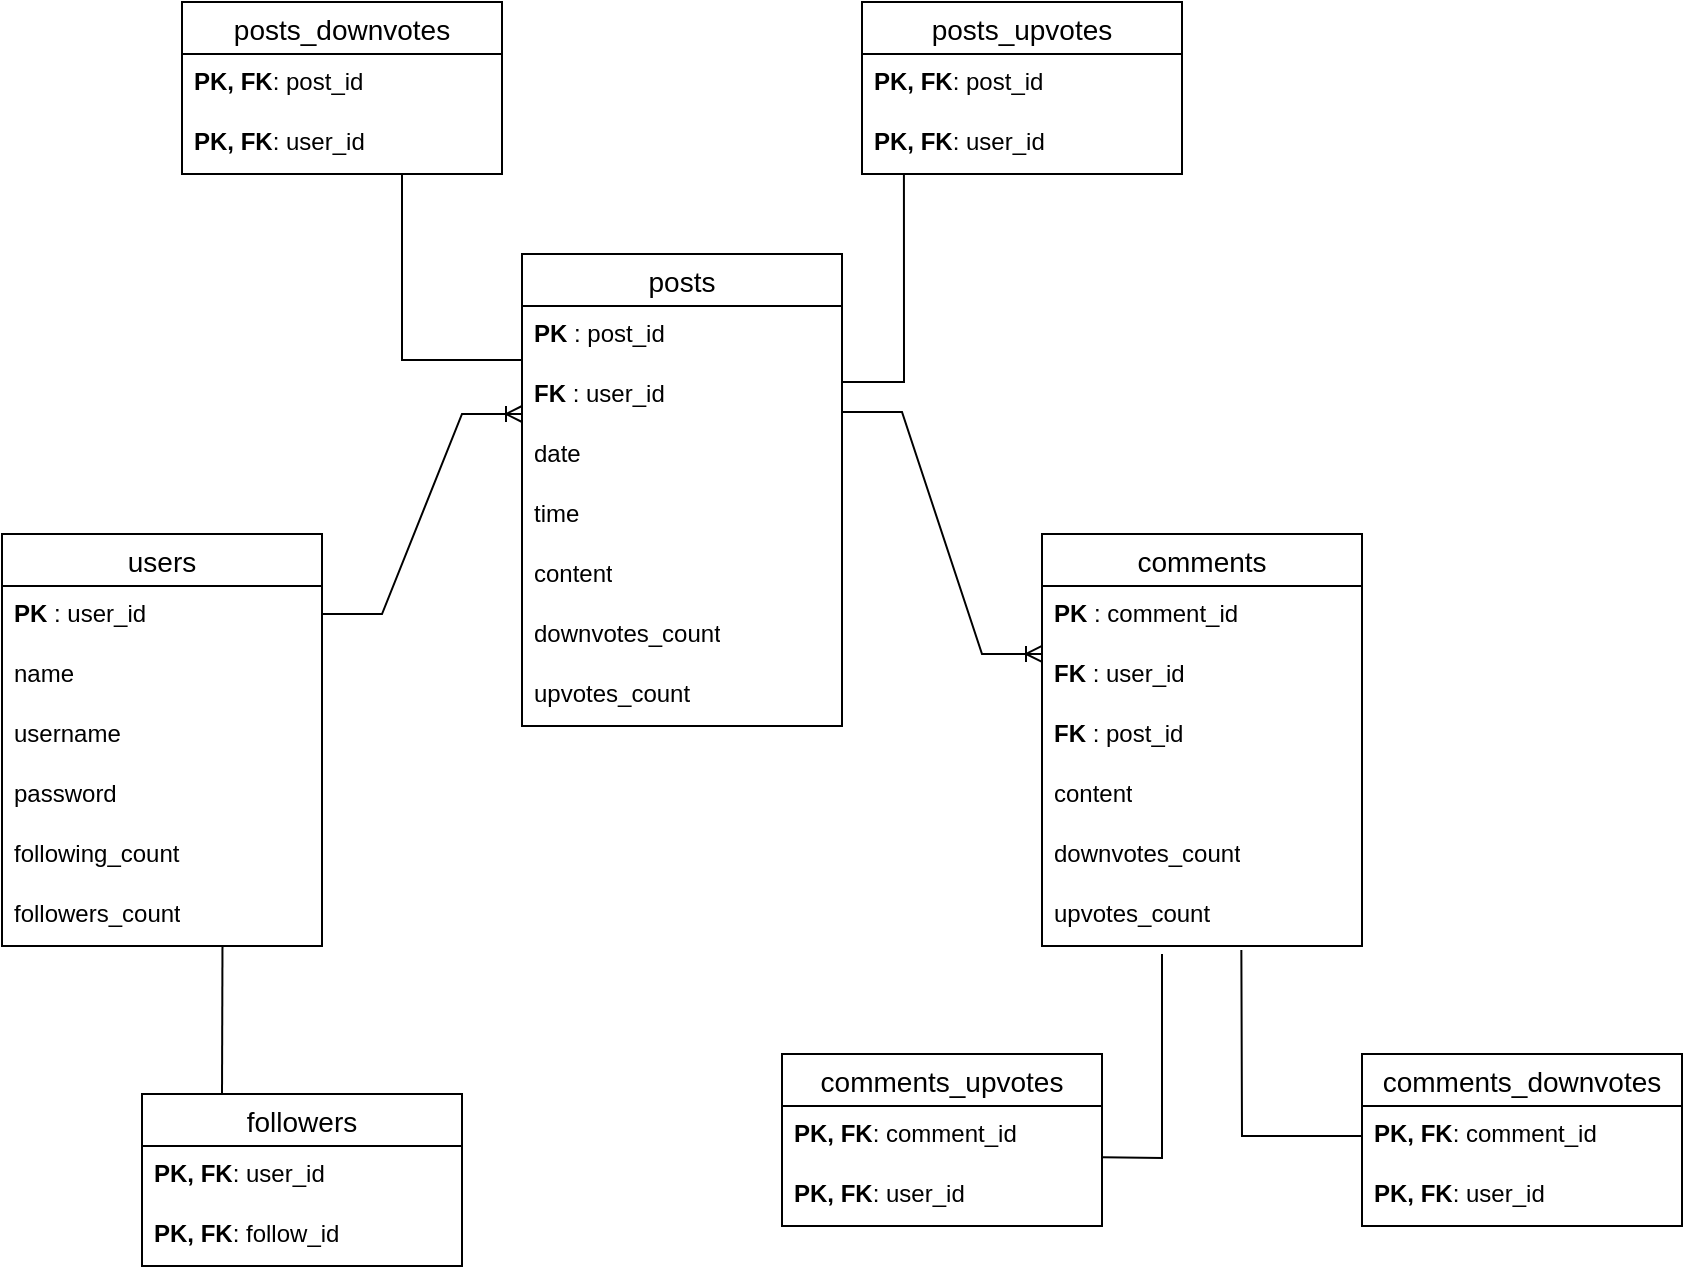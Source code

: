 <mxfile version="21.2.3" type="github">
  <diagram name="Page-1" id="hdzdoTHbkldtGqQrxv1H">
    <mxGraphModel dx="200" dy="1681" grid="1" gridSize="10" guides="1" tooltips="1" connect="1" arrows="1" fold="1" page="1" pageScale="1" pageWidth="850" pageHeight="1100" math="0" shadow="0">
      <root>
        <mxCell id="0" />
        <mxCell id="1" parent="0" />
        <mxCell id="ukXCVvoWHiqoFc2xW9A7-257" value="posts_upvotes" style="swimlane;fontStyle=0;childLayout=stackLayout;horizontal=1;startSize=26;horizontalStack=0;resizeParent=1;resizeParentMax=0;resizeLast=0;collapsible=1;marginBottom=0;align=center;fontSize=14;" vertex="1" parent="1">
          <mxGeometry x="1740" y="-180" width="160" height="86" as="geometry" />
        </mxCell>
        <mxCell id="ukXCVvoWHiqoFc2xW9A7-258" value="&lt;b&gt;PK, FK&lt;/b&gt;: post_id" style="text;strokeColor=none;fillColor=none;spacingLeft=4;spacingRight=4;overflow=hidden;rotatable=0;points=[[0,0.5],[1,0.5]];portConstraint=eastwest;fontSize=12;whiteSpace=wrap;html=1;" vertex="1" parent="ukXCVvoWHiqoFc2xW9A7-257">
          <mxGeometry y="26" width="160" height="30" as="geometry" />
        </mxCell>
        <mxCell id="ukXCVvoWHiqoFc2xW9A7-259" value="&lt;b&gt;PK, FK&lt;/b&gt;: user_id" style="text;strokeColor=none;fillColor=none;spacingLeft=4;spacingRight=4;overflow=hidden;rotatable=0;points=[[0,0.5],[1,0.5]];portConstraint=eastwest;fontSize=12;whiteSpace=wrap;html=1;" vertex="1" parent="ukXCVvoWHiqoFc2xW9A7-257">
          <mxGeometry y="56" width="160" height="30" as="geometry" />
        </mxCell>
        <mxCell id="ukXCVvoWHiqoFc2xW9A7-261" value="posts_downvotes" style="swimlane;fontStyle=0;childLayout=stackLayout;horizontal=1;startSize=26;horizontalStack=0;resizeParent=1;resizeParentMax=0;resizeLast=0;collapsible=1;marginBottom=0;align=center;fontSize=14;" vertex="1" parent="1">
          <mxGeometry x="1400" y="-180" width="160" height="86" as="geometry" />
        </mxCell>
        <mxCell id="ukXCVvoWHiqoFc2xW9A7-262" value="&lt;b&gt;PK, FK&lt;/b&gt;: post_id" style="text;strokeColor=none;fillColor=none;spacingLeft=4;spacingRight=4;overflow=hidden;rotatable=0;points=[[0,0.5],[1,0.5]];portConstraint=eastwest;fontSize=12;whiteSpace=wrap;html=1;" vertex="1" parent="ukXCVvoWHiqoFc2xW9A7-261">
          <mxGeometry y="26" width="160" height="30" as="geometry" />
        </mxCell>
        <mxCell id="ukXCVvoWHiqoFc2xW9A7-263" value="&lt;b&gt;PK, FK&lt;/b&gt;: user_id" style="text;strokeColor=none;fillColor=none;spacingLeft=4;spacingRight=4;overflow=hidden;rotatable=0;points=[[0,0.5],[1,0.5]];portConstraint=eastwest;fontSize=12;whiteSpace=wrap;html=1;" vertex="1" parent="ukXCVvoWHiqoFc2xW9A7-261">
          <mxGeometry y="56" width="160" height="30" as="geometry" />
        </mxCell>
        <mxCell id="ukXCVvoWHiqoFc2xW9A7-264" value="comments_upvotes" style="swimlane;fontStyle=0;childLayout=stackLayout;horizontal=1;startSize=26;horizontalStack=0;resizeParent=1;resizeParentMax=0;resizeLast=0;collapsible=1;marginBottom=0;align=center;fontSize=14;" vertex="1" parent="1">
          <mxGeometry x="1700" y="346" width="160" height="86" as="geometry" />
        </mxCell>
        <mxCell id="ukXCVvoWHiqoFc2xW9A7-265" value="&lt;b&gt;PK, FK&lt;/b&gt;: comment_id" style="text;strokeColor=none;fillColor=none;spacingLeft=4;spacingRight=4;overflow=hidden;rotatable=0;points=[[0,0.5],[1,0.5]];portConstraint=eastwest;fontSize=12;whiteSpace=wrap;html=1;" vertex="1" parent="ukXCVvoWHiqoFc2xW9A7-264">
          <mxGeometry y="26" width="160" height="30" as="geometry" />
        </mxCell>
        <mxCell id="ukXCVvoWHiqoFc2xW9A7-266" value="&lt;b&gt;PK, FK&lt;/b&gt;: user_id" style="text;strokeColor=none;fillColor=none;spacingLeft=4;spacingRight=4;overflow=hidden;rotatable=0;points=[[0,0.5],[1,0.5]];portConstraint=eastwest;fontSize=12;whiteSpace=wrap;html=1;" vertex="1" parent="ukXCVvoWHiqoFc2xW9A7-264">
          <mxGeometry y="56" width="160" height="30" as="geometry" />
        </mxCell>
        <mxCell id="ukXCVvoWHiqoFc2xW9A7-270" value="followers" style="swimlane;fontStyle=0;childLayout=stackLayout;horizontal=1;startSize=26;horizontalStack=0;resizeParent=1;resizeParentMax=0;resizeLast=0;collapsible=1;marginBottom=0;align=center;fontSize=14;" vertex="1" parent="1">
          <mxGeometry x="1380" y="366" width="160" height="86" as="geometry">
            <mxRectangle x="290" y="-220" width="100" height="30" as="alternateBounds" />
          </mxGeometry>
        </mxCell>
        <mxCell id="ukXCVvoWHiqoFc2xW9A7-271" value="&lt;b&gt;PK, FK&lt;/b&gt;: user_id" style="text;strokeColor=none;fillColor=none;spacingLeft=4;spacingRight=4;overflow=hidden;rotatable=0;points=[[0,0.5],[1,0.5]];portConstraint=eastwest;fontSize=12;whiteSpace=wrap;html=1;" vertex="1" parent="ukXCVvoWHiqoFc2xW9A7-270">
          <mxGeometry y="26" width="160" height="30" as="geometry" />
        </mxCell>
        <mxCell id="ukXCVvoWHiqoFc2xW9A7-272" value="&lt;b&gt;PK, FK&lt;/b&gt;: follow_id" style="text;strokeColor=none;fillColor=none;spacingLeft=4;spacingRight=4;overflow=hidden;rotatable=0;points=[[0,0.5],[1,0.5]];portConstraint=eastwest;fontSize=12;whiteSpace=wrap;html=1;" vertex="1" parent="ukXCVvoWHiqoFc2xW9A7-270">
          <mxGeometry y="56" width="160" height="30" as="geometry" />
        </mxCell>
        <mxCell id="ukXCVvoWHiqoFc2xW9A7-297" value="users" style="swimlane;fontStyle=0;childLayout=stackLayout;horizontal=1;startSize=26;horizontalStack=0;resizeParent=1;resizeParentMax=0;resizeLast=0;collapsible=1;marginBottom=0;align=center;fontSize=14;" vertex="1" parent="1">
          <mxGeometry x="1310" y="86" width="160" height="206" as="geometry">
            <mxRectangle x="180" y="820" width="70" height="30" as="alternateBounds" />
          </mxGeometry>
        </mxCell>
        <mxCell id="ukXCVvoWHiqoFc2xW9A7-298" value="&lt;b&gt;PK&lt;/b&gt;&amp;nbsp;: user_id" style="text;strokeColor=none;fillColor=none;spacingLeft=4;spacingRight=4;overflow=hidden;rotatable=0;points=[[0,0.5],[1,0.5]];portConstraint=eastwest;fontSize=12;whiteSpace=wrap;html=1;" vertex="1" parent="ukXCVvoWHiqoFc2xW9A7-297">
          <mxGeometry y="26" width="160" height="30" as="geometry" />
        </mxCell>
        <mxCell id="ukXCVvoWHiqoFc2xW9A7-299" value="name" style="text;strokeColor=none;fillColor=none;spacingLeft=4;spacingRight=4;overflow=hidden;rotatable=0;points=[[0,0.5],[1,0.5]];portConstraint=eastwest;fontSize=12;whiteSpace=wrap;html=1;" vertex="1" parent="ukXCVvoWHiqoFc2xW9A7-297">
          <mxGeometry y="56" width="160" height="30" as="geometry" />
        </mxCell>
        <mxCell id="ukXCVvoWHiqoFc2xW9A7-300" value="username" style="text;strokeColor=none;fillColor=none;spacingLeft=4;spacingRight=4;overflow=hidden;rotatable=0;points=[[0,0.5],[1,0.5]];portConstraint=eastwest;fontSize=12;whiteSpace=wrap;html=1;" vertex="1" parent="ukXCVvoWHiqoFc2xW9A7-297">
          <mxGeometry y="86" width="160" height="30" as="geometry" />
        </mxCell>
        <mxCell id="ukXCVvoWHiqoFc2xW9A7-308" value="password" style="text;strokeColor=none;fillColor=none;spacingLeft=4;spacingRight=4;overflow=hidden;rotatable=0;points=[[0,0.5],[1,0.5]];portConstraint=eastwest;fontSize=12;whiteSpace=wrap;html=1;" vertex="1" parent="ukXCVvoWHiqoFc2xW9A7-297">
          <mxGeometry y="116" width="160" height="30" as="geometry" />
        </mxCell>
        <mxCell id="ukXCVvoWHiqoFc2xW9A7-310" value="following_count" style="text;strokeColor=none;fillColor=none;spacingLeft=4;spacingRight=4;overflow=hidden;rotatable=0;points=[[0,0.5],[1,0.5]];portConstraint=eastwest;fontSize=12;whiteSpace=wrap;html=1;" vertex="1" parent="ukXCVvoWHiqoFc2xW9A7-297">
          <mxGeometry y="146" width="160" height="30" as="geometry" />
        </mxCell>
        <mxCell id="ukXCVvoWHiqoFc2xW9A7-309" value="followers_count" style="text;strokeColor=none;fillColor=none;spacingLeft=4;spacingRight=4;overflow=hidden;rotatable=0;points=[[0,0.5],[1,0.5]];portConstraint=eastwest;fontSize=12;whiteSpace=wrap;html=1;" vertex="1" parent="ukXCVvoWHiqoFc2xW9A7-297">
          <mxGeometry y="176" width="160" height="30" as="geometry" />
        </mxCell>
        <mxCell id="ukXCVvoWHiqoFc2xW9A7-315" value="posts" style="swimlane;fontStyle=0;childLayout=stackLayout;horizontal=1;startSize=26;horizontalStack=0;resizeParent=1;resizeParentMax=0;resizeLast=0;collapsible=1;marginBottom=0;align=center;fontSize=14;" vertex="1" parent="1">
          <mxGeometry x="1570" y="-54" width="160" height="236" as="geometry">
            <mxRectangle x="180" y="820" width="70" height="30" as="alternateBounds" />
          </mxGeometry>
        </mxCell>
        <mxCell id="ukXCVvoWHiqoFc2xW9A7-316" value="&lt;b&gt;PK&lt;/b&gt;&amp;nbsp;: post_id" style="text;strokeColor=none;fillColor=none;spacingLeft=4;spacingRight=4;overflow=hidden;rotatable=0;points=[[0,0.5],[1,0.5]];portConstraint=eastwest;fontSize=12;whiteSpace=wrap;html=1;" vertex="1" parent="ukXCVvoWHiqoFc2xW9A7-315">
          <mxGeometry y="26" width="160" height="30" as="geometry" />
        </mxCell>
        <mxCell id="ukXCVvoWHiqoFc2xW9A7-317" value="&lt;b&gt;FK &lt;/b&gt;: user_id" style="text;strokeColor=none;fillColor=none;spacingLeft=4;spacingRight=4;overflow=hidden;rotatable=0;points=[[0,0.5],[1,0.5]];portConstraint=eastwest;fontSize=12;whiteSpace=wrap;html=1;" vertex="1" parent="ukXCVvoWHiqoFc2xW9A7-315">
          <mxGeometry y="56" width="160" height="30" as="geometry" />
        </mxCell>
        <mxCell id="ukXCVvoWHiqoFc2xW9A7-318" value="date" style="text;strokeColor=none;fillColor=none;spacingLeft=4;spacingRight=4;overflow=hidden;rotatable=0;points=[[0,0.5],[1,0.5]];portConstraint=eastwest;fontSize=12;whiteSpace=wrap;html=1;" vertex="1" parent="ukXCVvoWHiqoFc2xW9A7-315">
          <mxGeometry y="86" width="160" height="30" as="geometry" />
        </mxCell>
        <mxCell id="ukXCVvoWHiqoFc2xW9A7-319" value="time" style="text;strokeColor=none;fillColor=none;spacingLeft=4;spacingRight=4;overflow=hidden;rotatable=0;points=[[0,0.5],[1,0.5]];portConstraint=eastwest;fontSize=12;whiteSpace=wrap;html=1;" vertex="1" parent="ukXCVvoWHiqoFc2xW9A7-315">
          <mxGeometry y="116" width="160" height="30" as="geometry" />
        </mxCell>
        <mxCell id="ukXCVvoWHiqoFc2xW9A7-320" value="content" style="text;strokeColor=none;fillColor=none;spacingLeft=4;spacingRight=4;overflow=hidden;rotatable=0;points=[[0,0.5],[1,0.5]];portConstraint=eastwest;fontSize=12;whiteSpace=wrap;html=1;" vertex="1" parent="ukXCVvoWHiqoFc2xW9A7-315">
          <mxGeometry y="146" width="160" height="30" as="geometry" />
        </mxCell>
        <mxCell id="ukXCVvoWHiqoFc2xW9A7-322" value="downvotes_count" style="text;strokeColor=none;fillColor=none;spacingLeft=4;spacingRight=4;overflow=hidden;rotatable=0;points=[[0,0.5],[1,0.5]];portConstraint=eastwest;fontSize=12;whiteSpace=wrap;html=1;" vertex="1" parent="ukXCVvoWHiqoFc2xW9A7-315">
          <mxGeometry y="176" width="160" height="30" as="geometry" />
        </mxCell>
        <mxCell id="ukXCVvoWHiqoFc2xW9A7-321" value="upvotes_count" style="text;strokeColor=none;fillColor=none;spacingLeft=4;spacingRight=4;overflow=hidden;rotatable=0;points=[[0,0.5],[1,0.5]];portConstraint=eastwest;fontSize=12;whiteSpace=wrap;html=1;" vertex="1" parent="ukXCVvoWHiqoFc2xW9A7-315">
          <mxGeometry y="206" width="160" height="30" as="geometry" />
        </mxCell>
        <mxCell id="ukXCVvoWHiqoFc2xW9A7-323" value="comments" style="swimlane;fontStyle=0;childLayout=stackLayout;horizontal=1;startSize=26;horizontalStack=0;resizeParent=1;resizeParentMax=0;resizeLast=0;collapsible=1;marginBottom=0;align=center;fontSize=14;" vertex="1" parent="1">
          <mxGeometry x="1830" y="86" width="160" height="206" as="geometry">
            <mxRectangle x="180" y="820" width="70" height="30" as="alternateBounds" />
          </mxGeometry>
        </mxCell>
        <mxCell id="ukXCVvoWHiqoFc2xW9A7-324" value="&lt;b&gt;PK&lt;/b&gt;&amp;nbsp;: comment_id" style="text;strokeColor=none;fillColor=none;spacingLeft=4;spacingRight=4;overflow=hidden;rotatable=0;points=[[0,0.5],[1,0.5]];portConstraint=eastwest;fontSize=12;whiteSpace=wrap;html=1;" vertex="1" parent="ukXCVvoWHiqoFc2xW9A7-323">
          <mxGeometry y="26" width="160" height="30" as="geometry" />
        </mxCell>
        <mxCell id="ukXCVvoWHiqoFc2xW9A7-325" value="&lt;b&gt;FK&lt;/b&gt; : user_id" style="text;strokeColor=none;fillColor=none;spacingLeft=4;spacingRight=4;overflow=hidden;rotatable=0;points=[[0,0.5],[1,0.5]];portConstraint=eastwest;fontSize=12;whiteSpace=wrap;html=1;" vertex="1" parent="ukXCVvoWHiqoFc2xW9A7-323">
          <mxGeometry y="56" width="160" height="30" as="geometry" />
        </mxCell>
        <mxCell id="ukXCVvoWHiqoFc2xW9A7-326" value="&lt;b&gt;FK &lt;/b&gt;: post_id" style="text;strokeColor=none;fillColor=none;spacingLeft=4;spacingRight=4;overflow=hidden;rotatable=0;points=[[0,0.5],[1,0.5]];portConstraint=eastwest;fontSize=12;whiteSpace=wrap;html=1;" vertex="1" parent="ukXCVvoWHiqoFc2xW9A7-323">
          <mxGeometry y="86" width="160" height="30" as="geometry" />
        </mxCell>
        <mxCell id="ukXCVvoWHiqoFc2xW9A7-328" value="content" style="text;strokeColor=none;fillColor=none;spacingLeft=4;spacingRight=4;overflow=hidden;rotatable=0;points=[[0,0.5],[1,0.5]];portConstraint=eastwest;fontSize=12;whiteSpace=wrap;html=1;" vertex="1" parent="ukXCVvoWHiqoFc2xW9A7-323">
          <mxGeometry y="116" width="160" height="30" as="geometry" />
        </mxCell>
        <mxCell id="ukXCVvoWHiqoFc2xW9A7-329" value="downvotes_count" style="text;strokeColor=none;fillColor=none;spacingLeft=4;spacingRight=4;overflow=hidden;rotatable=0;points=[[0,0.5],[1,0.5]];portConstraint=eastwest;fontSize=12;whiteSpace=wrap;html=1;" vertex="1" parent="ukXCVvoWHiqoFc2xW9A7-323">
          <mxGeometry y="146" width="160" height="30" as="geometry" />
        </mxCell>
        <mxCell id="ukXCVvoWHiqoFc2xW9A7-330" value="upvotes_count" style="text;strokeColor=none;fillColor=none;spacingLeft=4;spacingRight=4;overflow=hidden;rotatable=0;points=[[0,0.5],[1,0.5]];portConstraint=eastwest;fontSize=12;whiteSpace=wrap;html=1;" vertex="1" parent="ukXCVvoWHiqoFc2xW9A7-323">
          <mxGeometry y="176" width="160" height="30" as="geometry" />
        </mxCell>
        <mxCell id="ukXCVvoWHiqoFc2xW9A7-332" value="comments_downvotes" style="swimlane;fontStyle=0;childLayout=stackLayout;horizontal=1;startSize=26;horizontalStack=0;resizeParent=1;resizeParentMax=0;resizeLast=0;collapsible=1;marginBottom=0;align=center;fontSize=14;" vertex="1" parent="1">
          <mxGeometry x="1990" y="346" width="160" height="86" as="geometry" />
        </mxCell>
        <mxCell id="ukXCVvoWHiqoFc2xW9A7-333" value="&lt;b&gt;PK, FK&lt;/b&gt;: comment_id" style="text;strokeColor=none;fillColor=none;spacingLeft=4;spacingRight=4;overflow=hidden;rotatable=0;points=[[0,0.5],[1,0.5]];portConstraint=eastwest;fontSize=12;whiteSpace=wrap;html=1;" vertex="1" parent="ukXCVvoWHiqoFc2xW9A7-332">
          <mxGeometry y="26" width="160" height="30" as="geometry" />
        </mxCell>
        <mxCell id="ukXCVvoWHiqoFc2xW9A7-334" value="&lt;b&gt;PK, FK&lt;/b&gt;: user_id" style="text;strokeColor=none;fillColor=none;spacingLeft=4;spacingRight=4;overflow=hidden;rotatable=0;points=[[0,0.5],[1,0.5]];portConstraint=eastwest;fontSize=12;whiteSpace=wrap;html=1;" vertex="1" parent="ukXCVvoWHiqoFc2xW9A7-332">
          <mxGeometry y="56" width="160" height="30" as="geometry" />
        </mxCell>
        <mxCell id="ukXCVvoWHiqoFc2xW9A7-335" value="" style="edgeStyle=entityRelationEdgeStyle;fontSize=12;html=1;endArrow=ERoneToMany;rounded=0;" edge="1" parent="1">
          <mxGeometry width="100" height="100" relative="1" as="geometry">
            <mxPoint x="1470" y="126" as="sourcePoint" />
            <mxPoint x="1570" y="26" as="targetPoint" />
          </mxGeometry>
        </mxCell>
        <mxCell id="ukXCVvoWHiqoFc2xW9A7-336" value="" style="edgeStyle=entityRelationEdgeStyle;fontSize=12;html=1;endArrow=ERoneToMany;rounded=0;entryX=0;entryY=0.133;entryDx=0;entryDy=0;entryPerimeter=0;" edge="1" parent="1" target="ukXCVvoWHiqoFc2xW9A7-325">
          <mxGeometry width="100" height="100" relative="1" as="geometry">
            <mxPoint x="1730" y="25" as="sourcePoint" />
            <mxPoint x="1830" y="-24" as="targetPoint" />
          </mxGeometry>
        </mxCell>
        <mxCell id="ukXCVvoWHiqoFc2xW9A7-337" value="" style="endArrow=none;html=1;rounded=0;entryX=0.25;entryY=0;entryDx=0;entryDy=0;exitX=0.689;exitY=0.997;exitDx=0;exitDy=0;exitPerimeter=0;" edge="1" parent="1" source="ukXCVvoWHiqoFc2xW9A7-309" target="ukXCVvoWHiqoFc2xW9A7-270">
          <mxGeometry relative="1" as="geometry">
            <mxPoint x="1420" y="296" as="sourcePoint" />
            <mxPoint x="1490" y="96" as="targetPoint" />
          </mxGeometry>
        </mxCell>
        <mxCell id="ukXCVvoWHiqoFc2xW9A7-338" value="" style="endArrow=none;html=1;rounded=0;exitX=1.002;exitY=-0.144;exitDx=0;exitDy=0;exitPerimeter=0;" edge="1" parent="1" source="ukXCVvoWHiqoFc2xW9A7-266">
          <mxGeometry relative="1" as="geometry">
            <mxPoint x="1860" y="396" as="sourcePoint" />
            <mxPoint x="1890" y="296" as="targetPoint" />
            <Array as="points">
              <mxPoint x="1890" y="398" />
            </Array>
          </mxGeometry>
        </mxCell>
        <mxCell id="ukXCVvoWHiqoFc2xW9A7-339" value="" style="endArrow=none;html=1;rounded=0;exitX=0;exitY=0.5;exitDx=0;exitDy=0;entryX=0.623;entryY=1.065;entryDx=0;entryDy=0;entryPerimeter=0;" edge="1" parent="1" source="ukXCVvoWHiqoFc2xW9A7-333" target="ukXCVvoWHiqoFc2xW9A7-330">
          <mxGeometry relative="1" as="geometry">
            <mxPoint x="1869" y="408" as="sourcePoint" />
            <mxPoint x="1899" y="304" as="targetPoint" />
            <Array as="points">
              <mxPoint x="1930" y="387" />
            </Array>
          </mxGeometry>
        </mxCell>
        <mxCell id="ukXCVvoWHiqoFc2xW9A7-340" value="" style="endArrow=none;html=1;rounded=0;exitX=0;exitY=0.5;exitDx=0;exitDy=0;entryX=0.623;entryY=1.065;entryDx=0;entryDy=0;entryPerimeter=0;" edge="1" parent="1">
          <mxGeometry relative="1" as="geometry">
            <mxPoint x="1570" y="-1" as="sourcePoint" />
            <mxPoint x="1510" y="-94" as="targetPoint" />
            <Array as="points">
              <mxPoint x="1510" y="-1" />
            </Array>
          </mxGeometry>
        </mxCell>
        <mxCell id="ukXCVvoWHiqoFc2xW9A7-341" value="" style="endArrow=none;html=1;rounded=0;exitX=0.991;exitY=0.876;exitDx=0;exitDy=0;exitPerimeter=0;entryX=0.131;entryY=1.011;entryDx=0;entryDy=0;entryPerimeter=0;" edge="1" parent="1" target="ukXCVvoWHiqoFc2xW9A7-259">
          <mxGeometry relative="1" as="geometry">
            <mxPoint x="1730" y="10" as="sourcePoint" />
            <mxPoint x="1760" y="-94" as="targetPoint" />
            <Array as="points">
              <mxPoint x="1761" y="10" />
            </Array>
          </mxGeometry>
        </mxCell>
      </root>
    </mxGraphModel>
  </diagram>
</mxfile>
